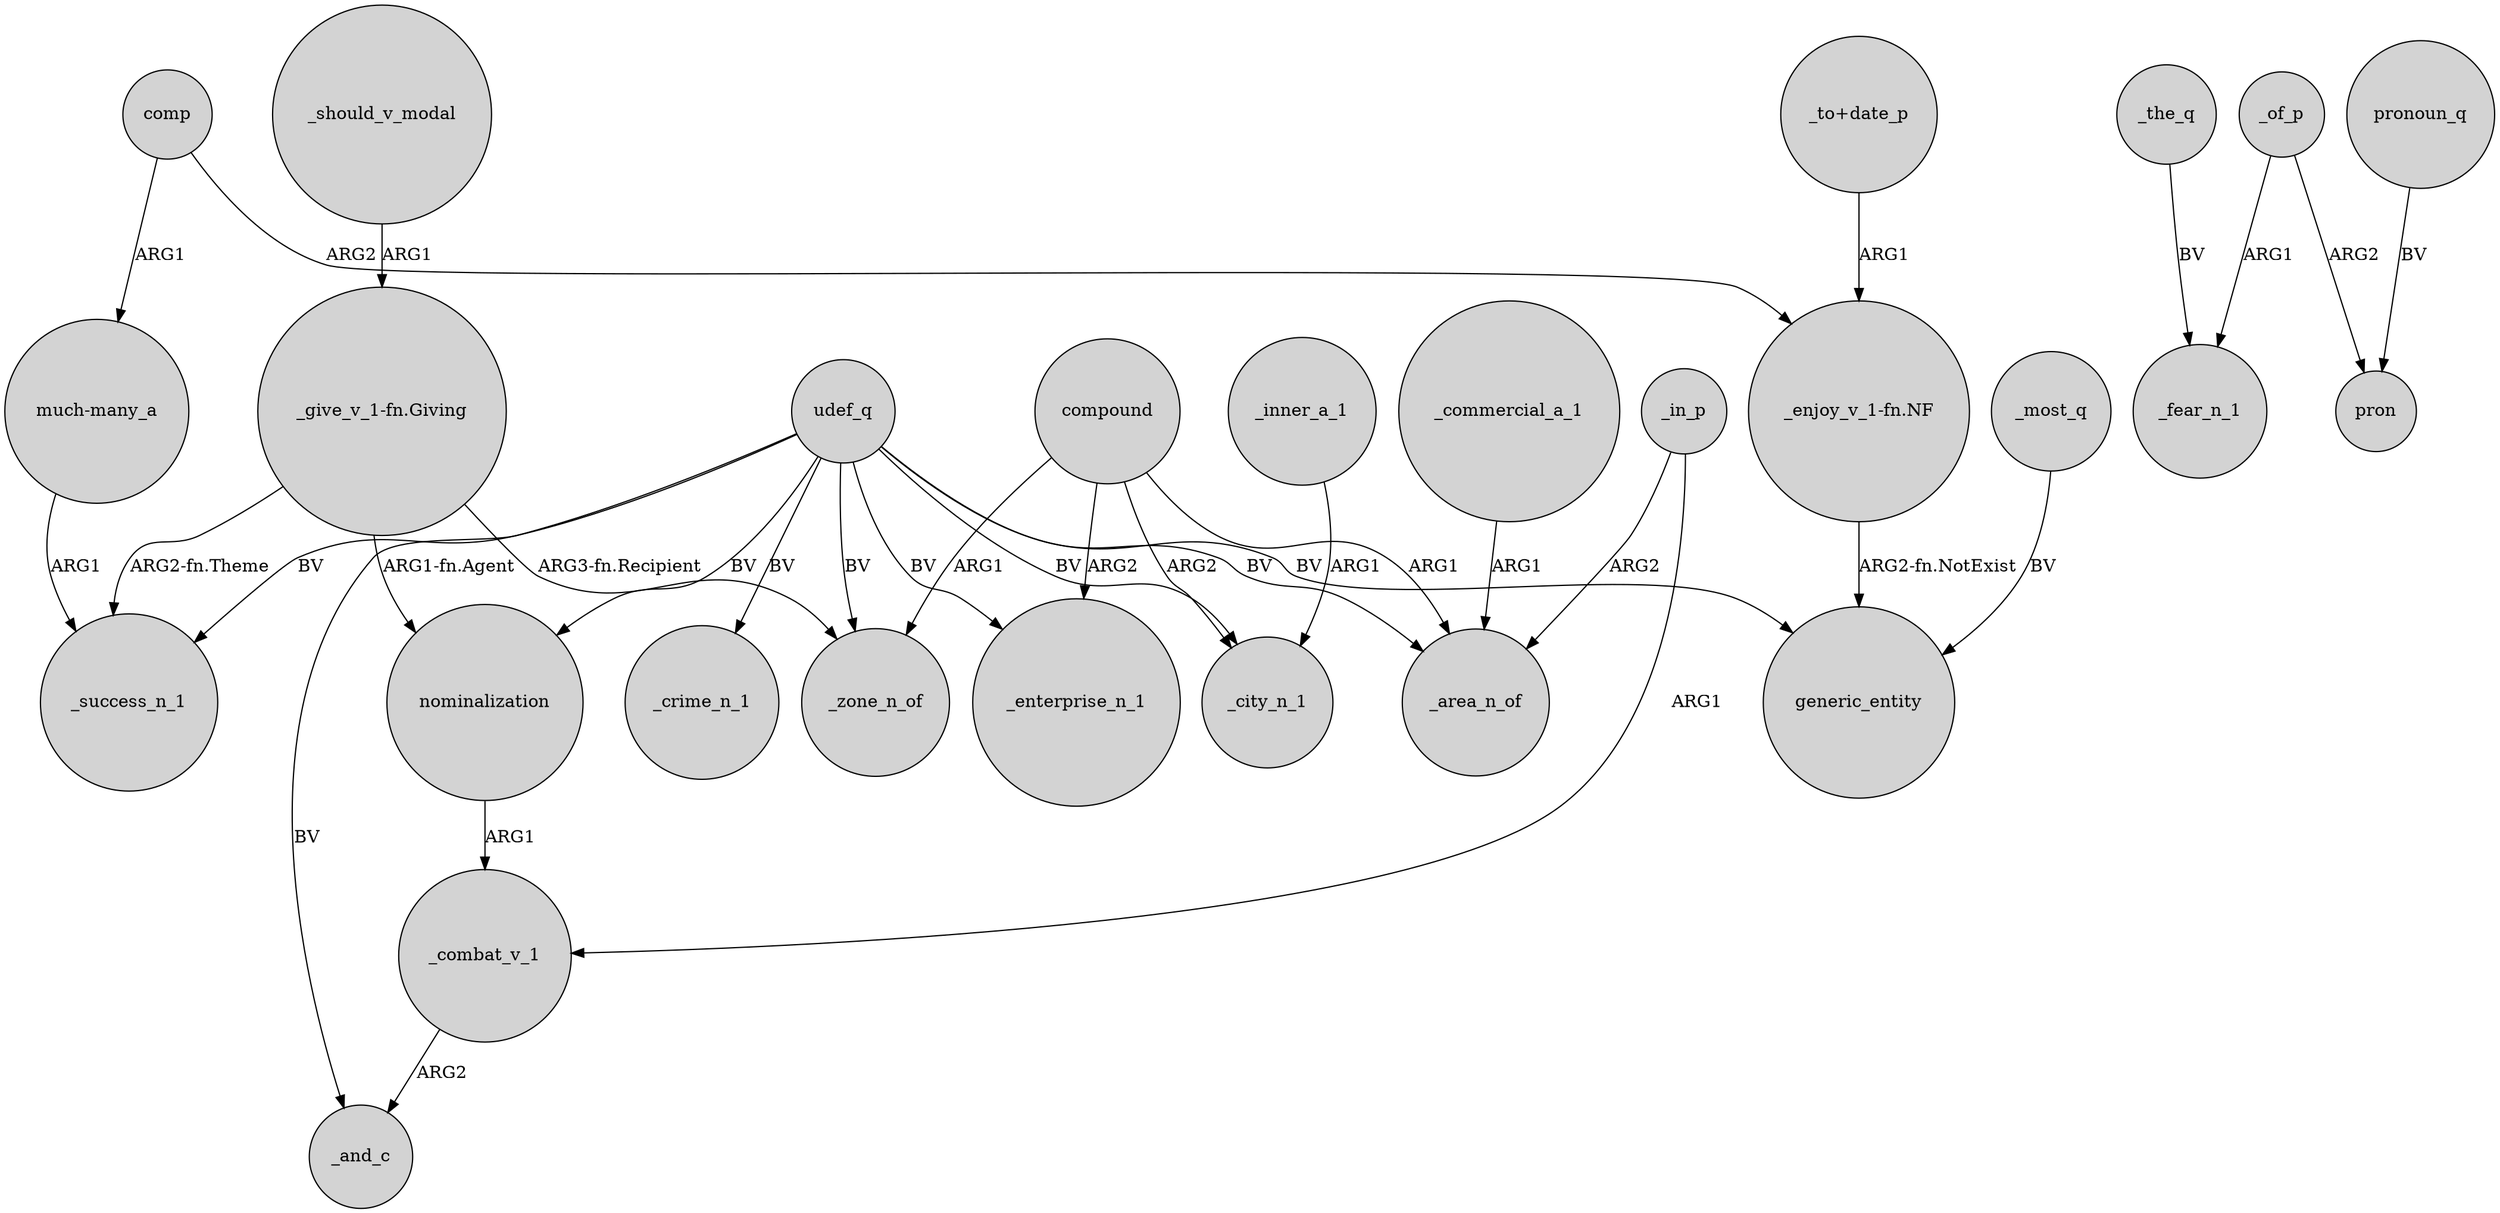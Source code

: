 digraph {
	node [shape=circle style=filled]
	udef_q -> _enterprise_n_1 [label=BV]
	"_give_v_1-fn.Giving" -> _zone_n_of [label="ARG3-fn.Recipient"]
	_inner_a_1 -> _city_n_1 [label=ARG1]
	udef_q -> generic_entity [label=BV]
	_of_p -> _fear_n_1 [label=ARG1]
	_should_v_modal -> "_give_v_1-fn.Giving" [label=ARG1]
	"much-many_a" -> _success_n_1 [label=ARG1]
	nominalization -> _combat_v_1 [label=ARG1]
	comp -> "_enjoy_v_1-fn.NF" [label=ARG2]
	"_to+date_p" -> "_enjoy_v_1-fn.NF" [label=ARG1]
	"_give_v_1-fn.Giving" -> nominalization [label="ARG1-fn.Agent"]
	compound -> _city_n_1 [label=ARG2]
	"_enjoy_v_1-fn.NF" -> generic_entity [label="ARG2-fn.NotExist"]
	_in_p -> _combat_v_1 [label=ARG1]
	_the_q -> _fear_n_1 [label=BV]
	compound -> _enterprise_n_1 [label=ARG2]
	compound -> _zone_n_of [label=ARG1]
	udef_q -> _city_n_1 [label=BV]
	udef_q -> _success_n_1 [label=BV]
	pronoun_q -> pron [label=BV]
	comp -> "much-many_a" [label=ARG1]
	_of_p -> pron [label=ARG2]
	udef_q -> nominalization [label=BV]
	"_give_v_1-fn.Giving" -> _success_n_1 [label="ARG2-fn.Theme"]
	_commercial_a_1 -> _area_n_of [label=ARG1]
	_in_p -> _area_n_of [label=ARG2]
	_combat_v_1 -> _and_c [label=ARG2]
	udef_q -> _and_c [label=BV]
	udef_q -> _area_n_of [label=BV]
	udef_q -> _crime_n_1 [label=BV]
	compound -> _area_n_of [label=ARG1]
	_most_q -> generic_entity [label=BV]
	udef_q -> _zone_n_of [label=BV]
}
